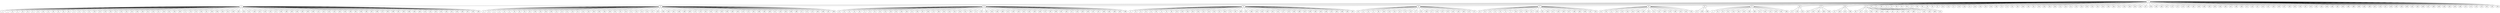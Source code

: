 graph arbol_BFS_G_1 {
    1;
    2;
    6;
    13;
    14;
    15;
    17;
    30;
    31;
    32;
    46;
    47;
    48;
    51;
    59;
    67;
    69;
    71;
    74;
    80;
    84;
    86;
    87;
    88;
    89;
    90;
    95;
    97;
    101;
    114;
    117;
    118;
    126;
    127;
    134;
    150;
    153;
    156;
    158;
    170;
    174;
    181;
    185;
    189;
    190;
    191;
    194;
    203;
    205;
    209;
    212;
    216;
    221;
    223;
    224;
    229;
    233;
    234;
    235;
    236;
    238;
    241;
    243;
    249;
    250;
    254;
    257;
    259;
    263;
    265;
    267;
    270;
    274;
    279;
    280;
    281;
    284;
    300;
    302;
    303;
    304;
    305;
    307;
    308;
    309;
    312;
    318;
    321;
    324;
    331;
    334;
    336;
    337;
    340;
    342;
    344;
    347;
    352;
    353;
    355;
    359;
    360;
    362;
    363;
    366;
    389;
    399;
    403;
    406;
    407;
    419;
    427;
    428;
    430;
    434;
    439;
    441;
    444;
    446;
    447;
    448;
    449;
    450;
    455;
    456;
    460;
    470;
    474;
    478;
    479;
    481;
    491;
    500;
    3;
    7;
    24;
    27;
    28;
    34;
    37;
    43;
    49;
    52;
    60;
    61;
    62;
    63;
    75;
    79;
    81;
    91;
    103;
    110;
    116;
    130;
    131;
    133;
    142;
    145;
    146;
    149;
    152;
    155;
    157;
    159;
    161;
    163;
    166;
    171;
    178;
    179;
    193;
    197;
    199;
    206;
    228;
    232;
    239;
    240;
    244;
    247;
    248;
    252;
    253;
    255;
    272;
    285;
    288;
    290;
    294;
    295;
    298;
    306;
    315;
    322;
    323;
    325;
    345;
    354;
    358;
    361;
    364;
    365;
    367;
    368;
    373;
    385;
    386;
    391;
    392;
    396;
    400;
    405;
    413;
    415;
    423;
    425;
    435;
    451;
    453;
    465;
    467;
    482;
    490;
    8;
    10;
    11;
    12;
    19;
    21;
    56;
    82;
    83;
    93;
    100;
    102;
    104;
    109;
    112;
    113;
    121;
    124;
    137;
    141;
    143;
    160;
    180;
    184;
    198;
    201;
    207;
    210;
    211;
    213;
    214;
    222;
    227;
    230;
    246;
    258;
    261;
    266;
    268;
    269;
    273;
    276;
    291;
    301;
    319;
    326;
    338;
    348;
    356;
    370;
    374;
    381;
    388;
    395;
    408;
    411;
    416;
    454;
    459;
    466;
    471;
    472;
    473;
    480;
    486;
    487;
    499;
    18;
    33;
    35;
    53;
    58;
    72;
    76;
    92;
    94;
    122;
    128;
    135;
    138;
    148;
    151;
    165;
    167;
    169;
    173;
    188;
    195;
    218;
    242;
    245;
    251;
    256;
    271;
    278;
    282;
    292;
    293;
    296;
    313;
    328;
    329;
    332;
    335;
    339;
    346;
    372;
    387;
    390;
    397;
    402;
    417;
    418;
    429;
    436;
    437;
    457;
    468;
    485;
    488;
    492;
    496;
    9;
    20;
    25;
    40;
    54;
    66;
    70;
    78;
    98;
    123;
    129;
    136;
    202;
    204;
    215;
    219;
    220;
    237;
    264;
    275;
    287;
    289;
    297;
    299;
    316;
    320;
    330;
    341;
    351;
    377;
    378;
    383;
    398;
    410;
    438;
    440;
    443;
    458;
    476;
    483;
    489;
    493;
    497;
    38;
    41;
    55;
    57;
    96;
    106;
    119;
    132;
    147;
    175;
    176;
    177;
    187;
    208;
    277;
    310;
    375;
    376;
    432;
    445;
    463;
    475;
    477;
    23;
    26;
    29;
    42;
    50;
    73;
    77;
    105;
    107;
    108;
    217;
    226;
    231;
    283;
    317;
    333;
    350;
    357;
    380;
    384;
    394;
    421;
    422;
    44;
    68;
    111;
    120;
    125;
    140;
    144;
    168;
    182;
    225;
    311;
    327;
    349;
    379;
    382;
    424;
    442;
    452;
    172;
    260;
    369;
    5;
    64;
    65;
    99;
    154;
    164;
    183;
    186;
    286;
    371;
    401;
    412;
    433;
    461;
    494;
    16;
    139;
    314;
    162;
    192;
    196;
    409;
    484;
    22;
    404;
    414;
    495;
    36;
    45;
    115;
    343;
    393;
    420;
    464;
    39;
    85;
    200;
    462;
    498;
    4;
    262;
    426;
    469;
    431;
    1 -- 2;
    1 -- 6;
    1 -- 13;
    1 -- 14;
    1 -- 15;
    1 -- 17;
    1 -- 30;
    1 -- 31;
    1 -- 32;
    1 -- 46;
    1 -- 47;
    1 -- 48;
    1 -- 51;
    1 -- 59;
    1 -- 67;
    1 -- 69;
    1 -- 71;
    1 -- 74;
    1 -- 80;
    1 -- 84;
    1 -- 86;
    1 -- 87;
    1 -- 88;
    1 -- 89;
    1 -- 90;
    1 -- 95;
    1 -- 97;
    1 -- 101;
    1 -- 114;
    1 -- 117;
    1 -- 118;
    1 -- 126;
    1 -- 127;
    1 -- 134;
    1 -- 150;
    1 -- 153;
    1 -- 156;
    1 -- 158;
    1 -- 170;
    1 -- 174;
    1 -- 181;
    1 -- 185;
    1 -- 189;
    1 -- 190;
    1 -- 191;
    1 -- 194;
    1 -- 203;
    1 -- 205;
    1 -- 209;
    1 -- 212;
    1 -- 216;
    1 -- 221;
    1 -- 223;
    1 -- 224;
    1 -- 229;
    1 -- 233;
    1 -- 234;
    1 -- 235;
    1 -- 236;
    1 -- 238;
    1 -- 241;
    1 -- 243;
    1 -- 249;
    1 -- 250;
    1 -- 254;
    1 -- 257;
    1 -- 259;
    1 -- 263;
    1 -- 265;
    1 -- 267;
    1 -- 270;
    1 -- 274;
    1 -- 279;
    1 -- 280;
    1 -- 281;
    1 -- 284;
    1 -- 300;
    1 -- 302;
    1 -- 303;
    1 -- 304;
    1 -- 305;
    1 -- 307;
    1 -- 308;
    1 -- 309;
    1 -- 312;
    1 -- 318;
    1 -- 321;
    1 -- 324;
    1 -- 331;
    1 -- 334;
    1 -- 336;
    1 -- 337;
    1 -- 340;
    1 -- 342;
    1 -- 344;
    1 -- 347;
    1 -- 352;
    1 -- 353;
    1 -- 355;
    1 -- 359;
    1 -- 360;
    1 -- 362;
    1 -- 363;
    1 -- 366;
    1 -- 389;
    1 -- 399;
    1 -- 403;
    1 -- 406;
    1 -- 407;
    1 -- 419;
    1 -- 427;
    1 -- 428;
    1 -- 430;
    1 -- 434;
    1 -- 439;
    1 -- 441;
    1 -- 444;
    1 -- 446;
    1 -- 447;
    1 -- 448;
    1 -- 449;
    1 -- 450;
    1 -- 455;
    1 -- 456;
    1 -- 460;
    1 -- 470;
    1 -- 474;
    1 -- 478;
    1 -- 479;
    1 -- 481;
    1 -- 491;
    1 -- 500;
    2 -- 3;
    2 -- 7;
    2 -- 24;
    2 -- 27;
    2 -- 28;
    2 -- 34;
    2 -- 37;
    2 -- 43;
    2 -- 49;
    2 -- 52;
    2 -- 60;
    2 -- 61;
    2 -- 62;
    2 -- 63;
    2 -- 75;
    2 -- 79;
    2 -- 81;
    2 -- 91;
    2 -- 103;
    2 -- 110;
    2 -- 116;
    2 -- 130;
    2 -- 131;
    2 -- 133;
    2 -- 142;
    2 -- 145;
    2 -- 146;
    2 -- 149;
    2 -- 152;
    2 -- 155;
    2 -- 157;
    2 -- 159;
    2 -- 161;
    2 -- 163;
    2 -- 166;
    2 -- 171;
    2 -- 178;
    2 -- 179;
    2 -- 193;
    2 -- 197;
    2 -- 199;
    2 -- 206;
    2 -- 228;
    2 -- 232;
    2 -- 239;
    2 -- 240;
    2 -- 244;
    2 -- 247;
    2 -- 248;
    2 -- 252;
    2 -- 253;
    2 -- 255;
    2 -- 272;
    2 -- 285;
    2 -- 288;
    2 -- 290;
    2 -- 294;
    2 -- 295;
    2 -- 298;
    2 -- 306;
    2 -- 315;
    2 -- 322;
    2 -- 323;
    2 -- 325;
    2 -- 345;
    2 -- 354;
    2 -- 358;
    2 -- 361;
    2 -- 364;
    2 -- 365;
    2 -- 367;
    2 -- 368;
    2 -- 373;
    2 -- 385;
    2 -- 386;
    2 -- 391;
    2 -- 392;
    2 -- 396;
    2 -- 400;
    2 -- 405;
    2 -- 413;
    2 -- 415;
    2 -- 423;
    2 -- 425;
    2 -- 435;
    2 -- 451;
    2 -- 453;
    2 -- 465;
    2 -- 467;
    2 -- 482;
    2 -- 490;
    6 -- 8;
    6 -- 10;
    6 -- 11;
    6 -- 12;
    6 -- 19;
    6 -- 21;
    6 -- 56;
    6 -- 82;
    6 -- 83;
    6 -- 93;
    6 -- 100;
    6 -- 102;
    6 -- 104;
    6 -- 109;
    6 -- 112;
    6 -- 113;
    6 -- 121;
    6 -- 124;
    6 -- 137;
    6 -- 141;
    6 -- 143;
    6 -- 160;
    6 -- 180;
    6 -- 184;
    6 -- 198;
    6 -- 201;
    6 -- 207;
    6 -- 210;
    6 -- 211;
    6 -- 213;
    6 -- 214;
    6 -- 222;
    6 -- 227;
    6 -- 230;
    6 -- 246;
    6 -- 258;
    6 -- 261;
    6 -- 266;
    6 -- 268;
    6 -- 269;
    6 -- 273;
    6 -- 276;
    6 -- 291;
    6 -- 301;
    6 -- 319;
    6 -- 326;
    6 -- 338;
    6 -- 348;
    6 -- 356;
    6 -- 370;
    6 -- 374;
    6 -- 381;
    6 -- 388;
    6 -- 395;
    6 -- 408;
    6 -- 411;
    6 -- 416;
    6 -- 454;
    6 -- 459;
    6 -- 466;
    6 -- 471;
    6 -- 472;
    6 -- 473;
    6 -- 480;
    6 -- 486;
    6 -- 487;
    6 -- 499;
    13 -- 18;
    13 -- 33;
    13 -- 35;
    13 -- 53;
    13 -- 58;
    13 -- 72;
    13 -- 76;
    13 -- 92;
    13 -- 94;
    13 -- 122;
    13 -- 128;
    13 -- 135;
    13 -- 138;
    13 -- 148;
    13 -- 151;
    13 -- 165;
    13 -- 167;
    13 -- 169;
    13 -- 173;
    13 -- 188;
    13 -- 195;
    13 -- 218;
    13 -- 242;
    13 -- 245;
    13 -- 251;
    13 -- 256;
    13 -- 271;
    13 -- 278;
    13 -- 282;
    13 -- 292;
    13 -- 293;
    13 -- 296;
    13 -- 313;
    13 -- 328;
    13 -- 329;
    13 -- 332;
    13 -- 335;
    13 -- 339;
    13 -- 346;
    13 -- 372;
    13 -- 387;
    13 -- 390;
    13 -- 397;
    13 -- 402;
    13 -- 417;
    13 -- 418;
    13 -- 429;
    13 -- 436;
    13 -- 437;
    13 -- 457;
    13 -- 468;
    13 -- 485;
    13 -- 488;
    13 -- 492;
    13 -- 496;
    14 -- 9;
    14 -- 20;
    14 -- 25;
    14 -- 40;
    14 -- 54;
    14 -- 66;
    14 -- 70;
    14 -- 78;
    14 -- 98;
    14 -- 123;
    14 -- 129;
    14 -- 136;
    14 -- 202;
    14 -- 204;
    14 -- 215;
    14 -- 219;
    14 -- 220;
    14 -- 237;
    14 -- 264;
    14 -- 275;
    14 -- 287;
    14 -- 289;
    14 -- 297;
    14 -- 299;
    14 -- 316;
    14 -- 320;
    14 -- 330;
    14 -- 341;
    14 -- 351;
    14 -- 377;
    14 -- 378;
    14 -- 383;
    14 -- 398;
    14 -- 410;
    14 -- 438;
    14 -- 440;
    14 -- 443;
    14 -- 458;
    14 -- 476;
    14 -- 483;
    14 -- 489;
    14 -- 493;
    14 -- 497;
    15 -- 38;
    15 -- 41;
    15 -- 55;
    15 -- 57;
    15 -- 96;
    15 -- 106;
    15 -- 119;
    15 -- 132;
    15 -- 147;
    15 -- 175;
    15 -- 176;
    15 -- 177;
    15 -- 187;
    15 -- 208;
    15 -- 277;
    15 -- 310;
    15 -- 375;
    15 -- 376;
    15 -- 432;
    15 -- 445;
    15 -- 463;
    15 -- 475;
    15 -- 477;
    17 -- 23;
    17 -- 26;
    17 -- 29;
    17 -- 42;
    17 -- 50;
    17 -- 73;
    17 -- 77;
    17 -- 105;
    17 -- 107;
    17 -- 108;
    17 -- 217;
    17 -- 226;
    17 -- 231;
    17 -- 283;
    17 -- 317;
    17 -- 333;
    17 -- 350;
    17 -- 357;
    17 -- 380;
    17 -- 384;
    17 -- 394;
    17 -- 421;
    17 -- 422;
    30 -- 44;
    30 -- 68;
    30 -- 111;
    30 -- 120;
    30 -- 125;
    30 -- 140;
    30 -- 144;
    30 -- 168;
    30 -- 182;
    30 -- 225;
    30 -- 311;
    30 -- 327;
    30 -- 349;
    30 -- 379;
    30 -- 382;
    30 -- 424;
    30 -- 442;
    30 -- 452;
    31 -- 172;
    31 -- 260;
    31 -- 369;
    32 -- 5;
    32 -- 64;
    32 -- 65;
    32 -- 99;
    32 -- 154;
    32 -- 164;
    32 -- 183;
    32 -- 186;
    32 -- 286;
    32 -- 371;
    32 -- 401;
    32 -- 412;
    32 -- 433;
    32 -- 461;
    32 -- 494;
    46 -- 16;
    46 -- 139;
    46 -- 314;
    47 -- 162;
    47 -- 192;
    47 -- 196;
    47 -- 409;
    47 -- 484;
    48 -- 22;
    48 -- 404;
    48 -- 414;
    48 -- 495;
    51 -- 36;
    51 -- 45;
    51 -- 115;
    51 -- 343;
    51 -- 393;
    51 -- 420;
    51 -- 464;
    59 -- 39;
    59 -- 85;
    59 -- 200;
    59 -- 462;
    59 -- 498;
    67 -- 4;
    69 -- 262;
    71 -- 426;
    86 -- 469;
    89 -- 431;
}